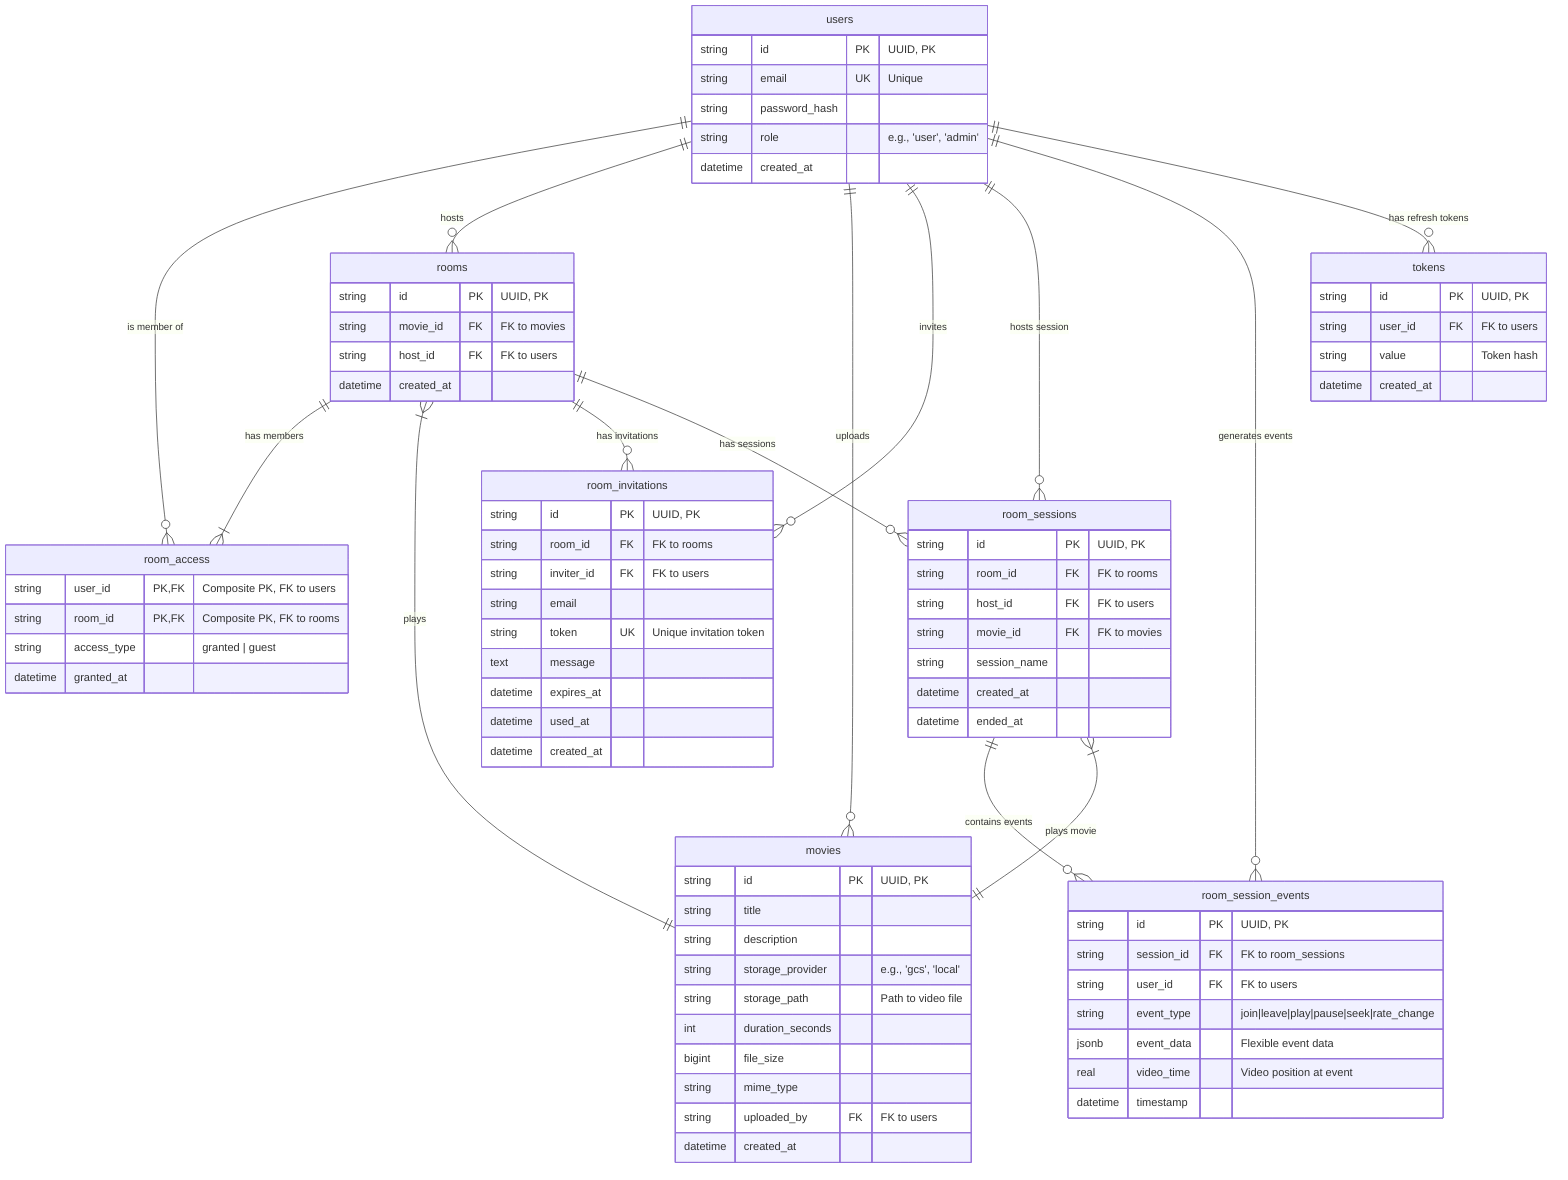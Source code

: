 erDiagram
    users {
        string id PK "UUID, PK"
        string email UK "Unique"
        string password_hash
        string role "e.g., 'user', 'admin'"
        datetime created_at
    }
    movies {
        string id PK "UUID, PK"
        string title
        string description
        string storage_provider "e.g., 'gcs', 'local'"
        string storage_path "Path to video file"
        int duration_seconds
        bigint file_size
        string mime_type
        string uploaded_by FK "FK to users"
        datetime created_at
    }
    rooms {
        string id PK "UUID, PK"
        string movie_id FK "FK to movies"
        string host_id FK "FK to users"
        datetime created_at
    }
    room_access {
        string user_id PK, FK "Composite PK, FK to users"
        string room_id PK, FK "Composite PK, FK to rooms"
        string access_type "granted | guest"
        datetime granted_at
    }
    room_invitations {
        string id PK "UUID, PK"
        string room_id FK "FK to rooms"
        string inviter_id FK "FK to users"
        string email
        string token UK "Unique invitation token"
        text message
        datetime expires_at
        datetime used_at
        datetime created_at
    }
    room_sessions {
        string id PK "UUID, PK"
        string room_id FK "FK to rooms"
        string host_id FK "FK to users"
        string movie_id FK "FK to movies"
        string session_name
        datetime created_at
        datetime ended_at
    }
    room_session_events {
        string id PK "UUID, PK"
        string session_id FK "FK to room_sessions"
        string user_id FK "FK to users"
        string event_type "join|leave|play|pause|seek|rate_change"
        jsonb event_data "Flexible event data"
        real video_time "Video position at event"
        datetime timestamp
    }
    tokens {
        string id PK "UUID, PK"
        string user_id FK "FK to users"
        string value "Token hash"
        datetime created_at
    }

    %% Relationships
    users ||--o{ room_access : "is member of"
    users ||--o{ rooms : "hosts"
    users ||--o{ movies : "uploads"
    users ||--o{ room_invitations : "invites"
    users ||--o{ room_sessions : "hosts session"
    users ||--o{ room_session_events : "generates events"
    users ||--o{ tokens : "has refresh tokens"
    
    rooms ||--|{ room_access : "has members"
    rooms }|--|| movies : "plays"
    rooms ||--o{ room_invitations : "has invitations"
    rooms ||--o{ room_sessions : "has sessions"
    
    room_sessions ||--o{ room_session_events : "contains events"
    room_sessions }|--|| movies : "plays movie"